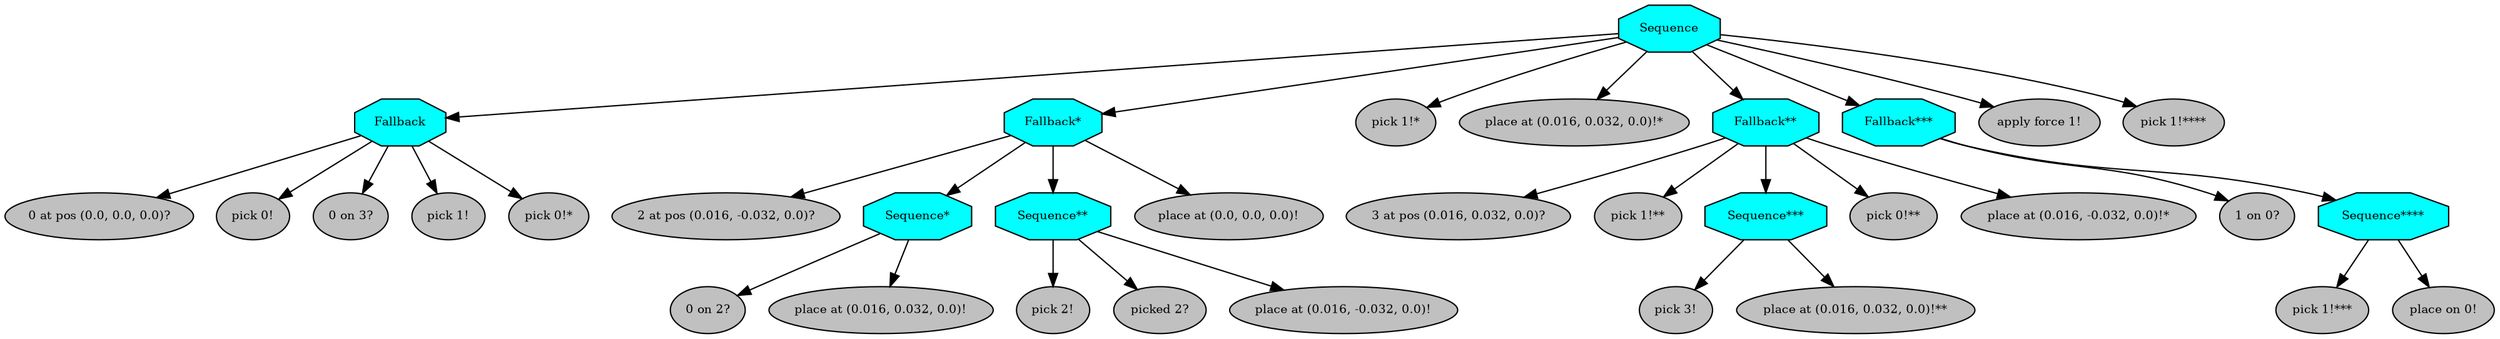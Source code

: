 digraph pastafarianism {
ordering=out;
graph [fontname="times-roman"];
node [fontname="times-roman"];
edge [fontname="times-roman"];
Sequence [fillcolor=cyan, fontcolor=black, fontsize=9, label=Sequence, shape=octagon, style=filled];
Fallback [fillcolor=cyan, fontcolor=black, fontsize=9, label=Fallback, shape=octagon, style=filled];
Sequence -> Fallback;
"0 at pos (0.0, 0.0, 0.0)?" [fillcolor=gray, fontcolor=black, fontsize=9, label="0 at pos (0.0, 0.0, 0.0)?", shape=ellipse, style=filled];
Fallback -> "0 at pos (0.0, 0.0, 0.0)?";
"pick 0!" [fillcolor=gray, fontcolor=black, fontsize=9, label="pick 0!", shape=ellipse, style=filled];
Fallback -> "pick 0!";
"0 on 3?" [fillcolor=gray, fontcolor=black, fontsize=9, label="0 on 3?", shape=ellipse, style=filled];
Fallback -> "0 on 3?";
"pick 1!" [fillcolor=gray, fontcolor=black, fontsize=9, label="pick 1!", shape=ellipse, style=filled];
Fallback -> "pick 1!";
"pick 0!*" [fillcolor=gray, fontcolor=black, fontsize=9, label="pick 0!*", shape=ellipse, style=filled];
Fallback -> "pick 0!*";
"Fallback*" [fillcolor=cyan, fontcolor=black, fontsize=9, label="Fallback*", shape=octagon, style=filled];
Sequence -> "Fallback*";
"2 at pos (0.016, -0.032, 0.0)?" [fillcolor=gray, fontcolor=black, fontsize=9, label="2 at pos (0.016, -0.032, 0.0)?", shape=ellipse, style=filled];
"Fallback*" -> "2 at pos (0.016, -0.032, 0.0)?";
"Sequence*" [fillcolor=cyan, fontcolor=black, fontsize=9, label="Sequence*", shape=octagon, style=filled];
"Fallback*" -> "Sequence*";
"0 on 2?" [fillcolor=gray, fontcolor=black, fontsize=9, label="0 on 2?", shape=ellipse, style=filled];
"Sequence*" -> "0 on 2?";
"place at (0.016, 0.032, 0.0)!" [fillcolor=gray, fontcolor=black, fontsize=9, label="place at (0.016, 0.032, 0.0)!", shape=ellipse, style=filled];
"Sequence*" -> "place at (0.016, 0.032, 0.0)!";
"Sequence**" [fillcolor=cyan, fontcolor=black, fontsize=9, label="Sequence**", shape=octagon, style=filled];
"Fallback*" -> "Sequence**";
"pick 2!" [fillcolor=gray, fontcolor=black, fontsize=9, label="pick 2!", shape=ellipse, style=filled];
"Sequence**" -> "pick 2!";
"picked 2?" [fillcolor=gray, fontcolor=black, fontsize=9, label="picked 2?", shape=ellipse, style=filled];
"Sequence**" -> "picked 2?";
"place at (0.016, -0.032, 0.0)!" [fillcolor=gray, fontcolor=black, fontsize=9, label="place at (0.016, -0.032, 0.0)!", shape=ellipse, style=filled];
"Sequence**" -> "place at (0.016, -0.032, 0.0)!";
"place at (0.0, 0.0, 0.0)!" [fillcolor=gray, fontcolor=black, fontsize=9, label="place at (0.0, 0.0, 0.0)!", shape=ellipse, style=filled];
"Fallback*" -> "place at (0.0, 0.0, 0.0)!";
"pick 1!*" [fillcolor=gray, fontcolor=black, fontsize=9, label="pick 1!*", shape=ellipse, style=filled];
Sequence -> "pick 1!*";
"place at (0.016, 0.032, 0.0)!*" [fillcolor=gray, fontcolor=black, fontsize=9, label="place at (0.016, 0.032, 0.0)!*", shape=ellipse, style=filled];
Sequence -> "place at (0.016, 0.032, 0.0)!*";
"Fallback**" [fillcolor=cyan, fontcolor=black, fontsize=9, label="Fallback**", shape=octagon, style=filled];
Sequence -> "Fallback**";
"3 at pos (0.016, 0.032, 0.0)?" [fillcolor=gray, fontcolor=black, fontsize=9, label="3 at pos (0.016, 0.032, 0.0)?", shape=ellipse, style=filled];
"Fallback**" -> "3 at pos (0.016, 0.032, 0.0)?";
"pick 1!**" [fillcolor=gray, fontcolor=black, fontsize=9, label="pick 1!**", shape=ellipse, style=filled];
"Fallback**" -> "pick 1!**";
"Sequence***" [fillcolor=cyan, fontcolor=black, fontsize=9, label="Sequence***", shape=octagon, style=filled];
"Fallback**" -> "Sequence***";
"pick 3!" [fillcolor=gray, fontcolor=black, fontsize=9, label="pick 3!", shape=ellipse, style=filled];
"Sequence***" -> "pick 3!";
"place at (0.016, 0.032, 0.0)!**" [fillcolor=gray, fontcolor=black, fontsize=9, label="place at (0.016, 0.032, 0.0)!**", shape=ellipse, style=filled];
"Sequence***" -> "place at (0.016, 0.032, 0.0)!**";
"pick 0!**" [fillcolor=gray, fontcolor=black, fontsize=9, label="pick 0!**", shape=ellipse, style=filled];
"Fallback**" -> "pick 0!**";
"place at (0.016, -0.032, 0.0)!*" [fillcolor=gray, fontcolor=black, fontsize=9, label="place at (0.016, -0.032, 0.0)!*", shape=ellipse, style=filled];
"Fallback**" -> "place at (0.016, -0.032, 0.0)!*";
"Fallback***" [fillcolor=cyan, fontcolor=black, fontsize=9, label="Fallback***", shape=octagon, style=filled];
Sequence -> "Fallback***";
"1 on 0?" [fillcolor=gray, fontcolor=black, fontsize=9, label="1 on 0?", shape=ellipse, style=filled];
"Fallback***" -> "1 on 0?";
"Sequence****" [fillcolor=cyan, fontcolor=black, fontsize=9, label="Sequence****", shape=octagon, style=filled];
"Fallback***" -> "Sequence****";
"pick 1!***" [fillcolor=gray, fontcolor=black, fontsize=9, label="pick 1!***", shape=ellipse, style=filled];
"Sequence****" -> "pick 1!***";
"place on 0!" [fillcolor=gray, fontcolor=black, fontsize=9, label="place on 0!", shape=ellipse, style=filled];
"Sequence****" -> "place on 0!";
"apply force 1!" [fillcolor=gray, fontcolor=black, fontsize=9, label="apply force 1!", shape=ellipse, style=filled];
Sequence -> "apply force 1!";
"pick 1!****" [fillcolor=gray, fontcolor=black, fontsize=9, label="pick 1!****", shape=ellipse, style=filled];
Sequence -> "pick 1!****";
}
